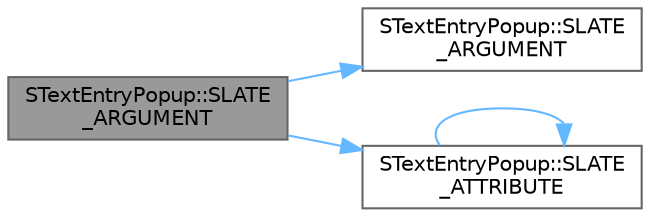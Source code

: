digraph "STextEntryPopup::SLATE_ARGUMENT"
{
 // INTERACTIVE_SVG=YES
 // LATEX_PDF_SIZE
  bgcolor="transparent";
  edge [fontname=Helvetica,fontsize=10,labelfontname=Helvetica,labelfontsize=10];
  node [fontname=Helvetica,fontsize=10,shape=box,height=0.2,width=0.4];
  rankdir="LR";
  Node1 [id="Node000001",label="STextEntryPopup::SLATE\l_ARGUMENT",height=0.2,width=0.4,color="gray40", fillcolor="grey60", style="filled", fontcolor="black",tooltip="Whether to select all text when the user clicks to give focus on the widget."];
  Node1 -> Node2 [id="edge1_Node000001_Node000002",color="steelblue1",style="solid",tooltip=" "];
  Node2 [id="Node000002",label="STextEntryPopup::SLATE\l_ARGUMENT",height=0.2,width=0.4,color="grey40", fillcolor="white", style="filled",URL="$de/d2d/classSTextEntryPopup.html#a2b4bd20f7299a40a98cfe07df2b5158b",tooltip="Label, placed before text entry box."];
  Node1 -> Node3 [id="edge2_Node000001_Node000003",color="steelblue1",style="solid",tooltip=" "];
  Node3 [id="Node000003",label="STextEntryPopup::SLATE\l_ATTRIBUTE",height=0.2,width=0.4,color="grey40", fillcolor="white", style="filled",URL="$de/d2d/classSTextEntryPopup.html#ae60fc96da5ab49ebee5bb71c6f11024a",tooltip="Hint text that appears when there is no text in the text box."];
  Node3 -> Node3 [id="edge3_Node000003_Node000003",color="steelblue1",style="solid",tooltip=" "];
}
